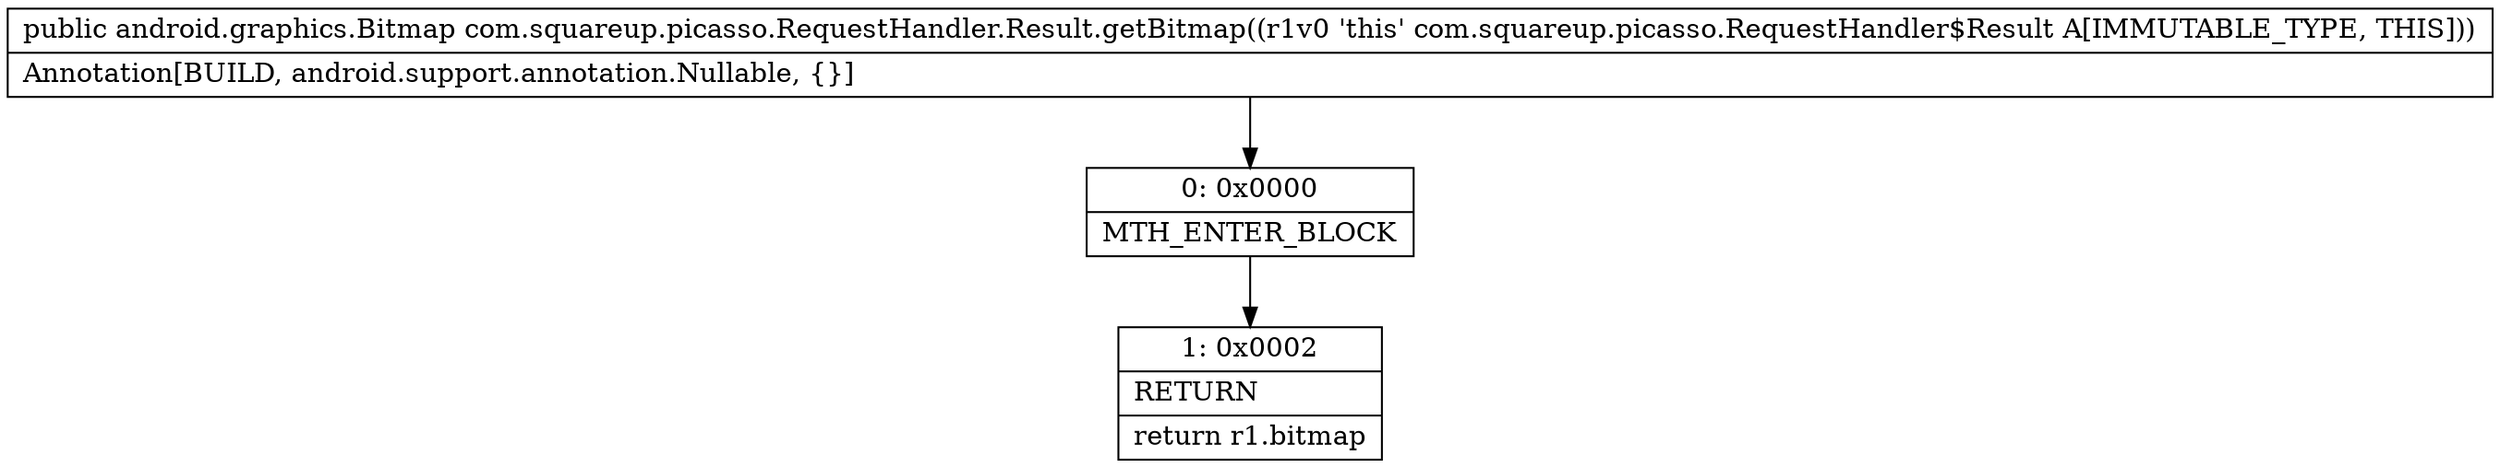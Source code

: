 digraph "CFG forcom.squareup.picasso.RequestHandler.Result.getBitmap()Landroid\/graphics\/Bitmap;" {
Node_0 [shape=record,label="{0\:\ 0x0000|MTH_ENTER_BLOCK\l}"];
Node_1 [shape=record,label="{1\:\ 0x0002|RETURN\l|return r1.bitmap\l}"];
MethodNode[shape=record,label="{public android.graphics.Bitmap com.squareup.picasso.RequestHandler.Result.getBitmap((r1v0 'this' com.squareup.picasso.RequestHandler$Result A[IMMUTABLE_TYPE, THIS]))  | Annotation[BUILD, android.support.annotation.Nullable, \{\}]\l}"];
MethodNode -> Node_0;
Node_0 -> Node_1;
}

